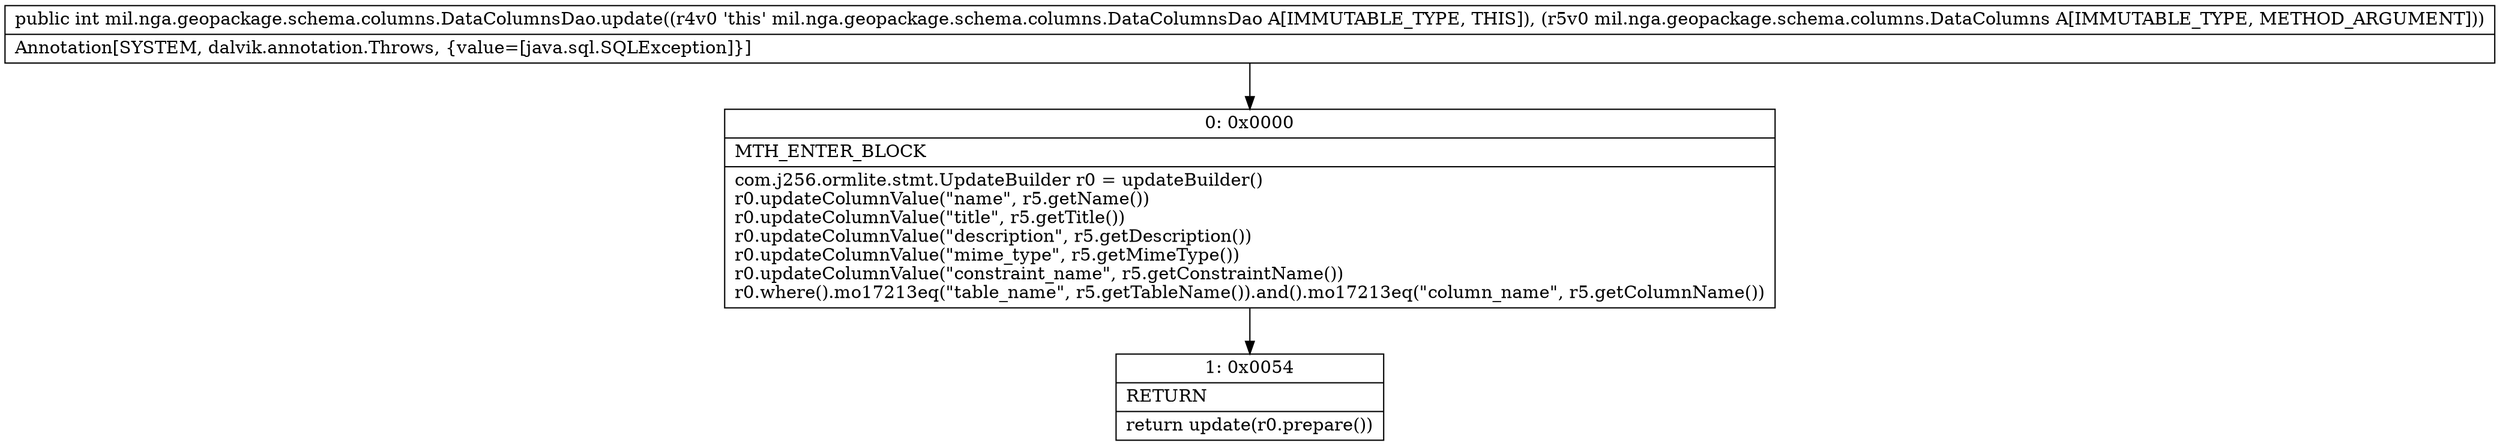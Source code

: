 digraph "CFG formil.nga.geopackage.schema.columns.DataColumnsDao.update(Lmil\/nga\/geopackage\/schema\/columns\/DataColumns;)I" {
Node_0 [shape=record,label="{0\:\ 0x0000|MTH_ENTER_BLOCK\l|com.j256.ormlite.stmt.UpdateBuilder r0 = updateBuilder()\lr0.updateColumnValue(\"name\", r5.getName())\lr0.updateColumnValue(\"title\", r5.getTitle())\lr0.updateColumnValue(\"description\", r5.getDescription())\lr0.updateColumnValue(\"mime_type\", r5.getMimeType())\lr0.updateColumnValue(\"constraint_name\", r5.getConstraintName())\lr0.where().mo17213eq(\"table_name\", r5.getTableName()).and().mo17213eq(\"column_name\", r5.getColumnName())\l}"];
Node_1 [shape=record,label="{1\:\ 0x0054|RETURN\l|return update(r0.prepare())\l}"];
MethodNode[shape=record,label="{public int mil.nga.geopackage.schema.columns.DataColumnsDao.update((r4v0 'this' mil.nga.geopackage.schema.columns.DataColumnsDao A[IMMUTABLE_TYPE, THIS]), (r5v0 mil.nga.geopackage.schema.columns.DataColumns A[IMMUTABLE_TYPE, METHOD_ARGUMENT]))  | Annotation[SYSTEM, dalvik.annotation.Throws, \{value=[java.sql.SQLException]\}]\l}"];
MethodNode -> Node_0;
Node_0 -> Node_1;
}

